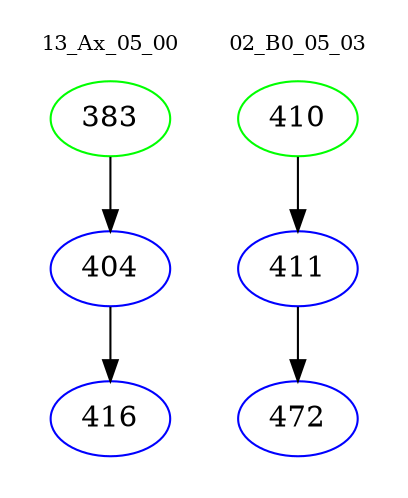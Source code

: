 digraph{
subgraph cluster_0 {
color = white
label = "13_Ax_05_00";
fontsize=10;
T0_383 [label="383", color="green"]
T0_383 -> T0_404 [color="black"]
T0_404 [label="404", color="blue"]
T0_404 -> T0_416 [color="black"]
T0_416 [label="416", color="blue"]
}
subgraph cluster_1 {
color = white
label = "02_B0_05_03";
fontsize=10;
T1_410 [label="410", color="green"]
T1_410 -> T1_411 [color="black"]
T1_411 [label="411", color="blue"]
T1_411 -> T1_472 [color="black"]
T1_472 [label="472", color="blue"]
}
}
